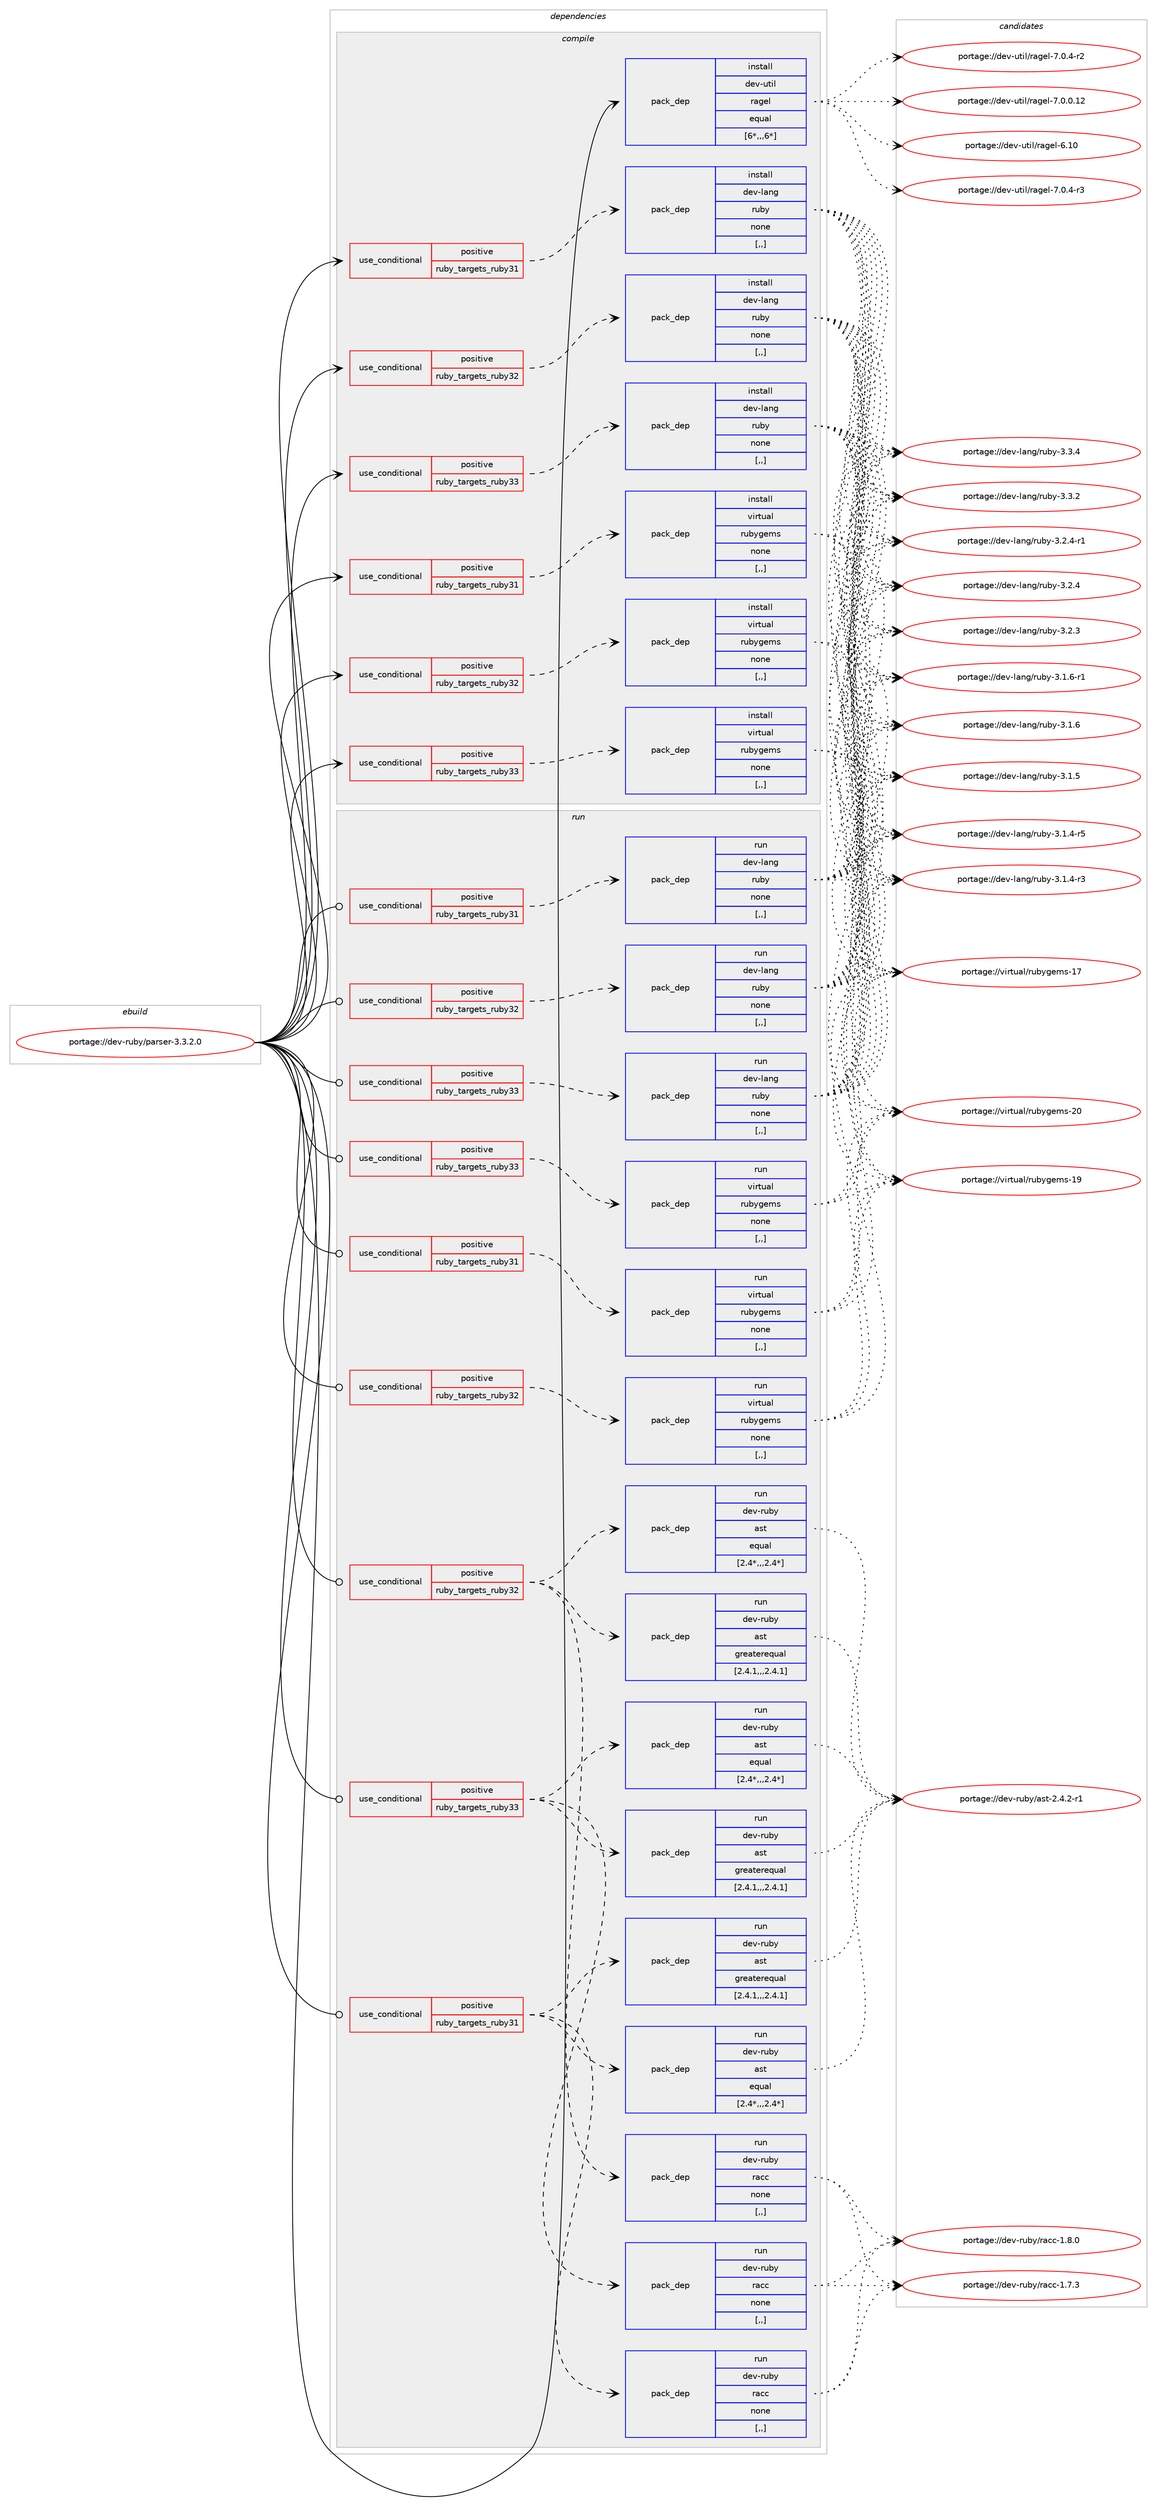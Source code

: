 digraph prolog {

# *************
# Graph options
# *************

newrank=true;
concentrate=true;
compound=true;
graph [rankdir=LR,fontname=Helvetica,fontsize=10,ranksep=1.5];#, ranksep=2.5, nodesep=0.2];
edge  [arrowhead=vee];
node  [fontname=Helvetica,fontsize=10];

# **********
# The ebuild
# **********

subgraph cluster_leftcol {
color=gray;
label=<<i>ebuild</i>>;
id [label="portage://dev-ruby/parser-3.3.2.0", color=red, width=4, href="../dev-ruby/parser-3.3.2.0.svg"];
}

# ****************
# The dependencies
# ****************

subgraph cluster_midcol {
color=gray;
label=<<i>dependencies</i>>;
subgraph cluster_compile {
fillcolor="#eeeeee";
style=filled;
label=<<i>compile</i>>;
subgraph cond52179 {
dependency193210 [label=<<TABLE BORDER="0" CELLBORDER="1" CELLSPACING="0" CELLPADDING="4"><TR><TD ROWSPAN="3" CELLPADDING="10">use_conditional</TD></TR><TR><TD>positive</TD></TR><TR><TD>ruby_targets_ruby31</TD></TR></TABLE>>, shape=none, color=red];
subgraph pack139676 {
dependency193211 [label=<<TABLE BORDER="0" CELLBORDER="1" CELLSPACING="0" CELLPADDING="4" WIDTH="220"><TR><TD ROWSPAN="6" CELLPADDING="30">pack_dep</TD></TR><TR><TD WIDTH="110">install</TD></TR><TR><TD>dev-lang</TD></TR><TR><TD>ruby</TD></TR><TR><TD>none</TD></TR><TR><TD>[,,]</TD></TR></TABLE>>, shape=none, color=blue];
}
dependency193210:e -> dependency193211:w [weight=20,style="dashed",arrowhead="vee"];
}
id:e -> dependency193210:w [weight=20,style="solid",arrowhead="vee"];
subgraph cond52180 {
dependency193212 [label=<<TABLE BORDER="0" CELLBORDER="1" CELLSPACING="0" CELLPADDING="4"><TR><TD ROWSPAN="3" CELLPADDING="10">use_conditional</TD></TR><TR><TD>positive</TD></TR><TR><TD>ruby_targets_ruby31</TD></TR></TABLE>>, shape=none, color=red];
subgraph pack139677 {
dependency193213 [label=<<TABLE BORDER="0" CELLBORDER="1" CELLSPACING="0" CELLPADDING="4" WIDTH="220"><TR><TD ROWSPAN="6" CELLPADDING="30">pack_dep</TD></TR><TR><TD WIDTH="110">install</TD></TR><TR><TD>virtual</TD></TR><TR><TD>rubygems</TD></TR><TR><TD>none</TD></TR><TR><TD>[,,]</TD></TR></TABLE>>, shape=none, color=blue];
}
dependency193212:e -> dependency193213:w [weight=20,style="dashed",arrowhead="vee"];
}
id:e -> dependency193212:w [weight=20,style="solid",arrowhead="vee"];
subgraph cond52181 {
dependency193214 [label=<<TABLE BORDER="0" CELLBORDER="1" CELLSPACING="0" CELLPADDING="4"><TR><TD ROWSPAN="3" CELLPADDING="10">use_conditional</TD></TR><TR><TD>positive</TD></TR><TR><TD>ruby_targets_ruby32</TD></TR></TABLE>>, shape=none, color=red];
subgraph pack139678 {
dependency193215 [label=<<TABLE BORDER="0" CELLBORDER="1" CELLSPACING="0" CELLPADDING="4" WIDTH="220"><TR><TD ROWSPAN="6" CELLPADDING="30">pack_dep</TD></TR><TR><TD WIDTH="110">install</TD></TR><TR><TD>dev-lang</TD></TR><TR><TD>ruby</TD></TR><TR><TD>none</TD></TR><TR><TD>[,,]</TD></TR></TABLE>>, shape=none, color=blue];
}
dependency193214:e -> dependency193215:w [weight=20,style="dashed",arrowhead="vee"];
}
id:e -> dependency193214:w [weight=20,style="solid",arrowhead="vee"];
subgraph cond52182 {
dependency193216 [label=<<TABLE BORDER="0" CELLBORDER="1" CELLSPACING="0" CELLPADDING="4"><TR><TD ROWSPAN="3" CELLPADDING="10">use_conditional</TD></TR><TR><TD>positive</TD></TR><TR><TD>ruby_targets_ruby32</TD></TR></TABLE>>, shape=none, color=red];
subgraph pack139679 {
dependency193217 [label=<<TABLE BORDER="0" CELLBORDER="1" CELLSPACING="0" CELLPADDING="4" WIDTH="220"><TR><TD ROWSPAN="6" CELLPADDING="30">pack_dep</TD></TR><TR><TD WIDTH="110">install</TD></TR><TR><TD>virtual</TD></TR><TR><TD>rubygems</TD></TR><TR><TD>none</TD></TR><TR><TD>[,,]</TD></TR></TABLE>>, shape=none, color=blue];
}
dependency193216:e -> dependency193217:w [weight=20,style="dashed",arrowhead="vee"];
}
id:e -> dependency193216:w [weight=20,style="solid",arrowhead="vee"];
subgraph cond52183 {
dependency193218 [label=<<TABLE BORDER="0" CELLBORDER="1" CELLSPACING="0" CELLPADDING="4"><TR><TD ROWSPAN="3" CELLPADDING="10">use_conditional</TD></TR><TR><TD>positive</TD></TR><TR><TD>ruby_targets_ruby33</TD></TR></TABLE>>, shape=none, color=red];
subgraph pack139680 {
dependency193219 [label=<<TABLE BORDER="0" CELLBORDER="1" CELLSPACING="0" CELLPADDING="4" WIDTH="220"><TR><TD ROWSPAN="6" CELLPADDING="30">pack_dep</TD></TR><TR><TD WIDTH="110">install</TD></TR><TR><TD>dev-lang</TD></TR><TR><TD>ruby</TD></TR><TR><TD>none</TD></TR><TR><TD>[,,]</TD></TR></TABLE>>, shape=none, color=blue];
}
dependency193218:e -> dependency193219:w [weight=20,style="dashed",arrowhead="vee"];
}
id:e -> dependency193218:w [weight=20,style="solid",arrowhead="vee"];
subgraph cond52184 {
dependency193220 [label=<<TABLE BORDER="0" CELLBORDER="1" CELLSPACING="0" CELLPADDING="4"><TR><TD ROWSPAN="3" CELLPADDING="10">use_conditional</TD></TR><TR><TD>positive</TD></TR><TR><TD>ruby_targets_ruby33</TD></TR></TABLE>>, shape=none, color=red];
subgraph pack139681 {
dependency193221 [label=<<TABLE BORDER="0" CELLBORDER="1" CELLSPACING="0" CELLPADDING="4" WIDTH="220"><TR><TD ROWSPAN="6" CELLPADDING="30">pack_dep</TD></TR><TR><TD WIDTH="110">install</TD></TR><TR><TD>virtual</TD></TR><TR><TD>rubygems</TD></TR><TR><TD>none</TD></TR><TR><TD>[,,]</TD></TR></TABLE>>, shape=none, color=blue];
}
dependency193220:e -> dependency193221:w [weight=20,style="dashed",arrowhead="vee"];
}
id:e -> dependency193220:w [weight=20,style="solid",arrowhead="vee"];
subgraph pack139682 {
dependency193222 [label=<<TABLE BORDER="0" CELLBORDER="1" CELLSPACING="0" CELLPADDING="4" WIDTH="220"><TR><TD ROWSPAN="6" CELLPADDING="30">pack_dep</TD></TR><TR><TD WIDTH="110">install</TD></TR><TR><TD>dev-util</TD></TR><TR><TD>ragel</TD></TR><TR><TD>equal</TD></TR><TR><TD>[6*,,,6*]</TD></TR></TABLE>>, shape=none, color=blue];
}
id:e -> dependency193222:w [weight=20,style="solid",arrowhead="vee"];
}
subgraph cluster_compileandrun {
fillcolor="#eeeeee";
style=filled;
label=<<i>compile and run</i>>;
}
subgraph cluster_run {
fillcolor="#eeeeee";
style=filled;
label=<<i>run</i>>;
subgraph cond52185 {
dependency193223 [label=<<TABLE BORDER="0" CELLBORDER="1" CELLSPACING="0" CELLPADDING="4"><TR><TD ROWSPAN="3" CELLPADDING="10">use_conditional</TD></TR><TR><TD>positive</TD></TR><TR><TD>ruby_targets_ruby31</TD></TR></TABLE>>, shape=none, color=red];
subgraph pack139683 {
dependency193224 [label=<<TABLE BORDER="0" CELLBORDER="1" CELLSPACING="0" CELLPADDING="4" WIDTH="220"><TR><TD ROWSPAN="6" CELLPADDING="30">pack_dep</TD></TR><TR><TD WIDTH="110">run</TD></TR><TR><TD>dev-lang</TD></TR><TR><TD>ruby</TD></TR><TR><TD>none</TD></TR><TR><TD>[,,]</TD></TR></TABLE>>, shape=none, color=blue];
}
dependency193223:e -> dependency193224:w [weight=20,style="dashed",arrowhead="vee"];
}
id:e -> dependency193223:w [weight=20,style="solid",arrowhead="odot"];
subgraph cond52186 {
dependency193225 [label=<<TABLE BORDER="0" CELLBORDER="1" CELLSPACING="0" CELLPADDING="4"><TR><TD ROWSPAN="3" CELLPADDING="10">use_conditional</TD></TR><TR><TD>positive</TD></TR><TR><TD>ruby_targets_ruby31</TD></TR></TABLE>>, shape=none, color=red];
subgraph pack139684 {
dependency193226 [label=<<TABLE BORDER="0" CELLBORDER="1" CELLSPACING="0" CELLPADDING="4" WIDTH="220"><TR><TD ROWSPAN="6" CELLPADDING="30">pack_dep</TD></TR><TR><TD WIDTH="110">run</TD></TR><TR><TD>dev-ruby</TD></TR><TR><TD>ast</TD></TR><TR><TD>equal</TD></TR><TR><TD>[2.4*,,,2.4*]</TD></TR></TABLE>>, shape=none, color=blue];
}
dependency193225:e -> dependency193226:w [weight=20,style="dashed",arrowhead="vee"];
subgraph pack139685 {
dependency193227 [label=<<TABLE BORDER="0" CELLBORDER="1" CELLSPACING="0" CELLPADDING="4" WIDTH="220"><TR><TD ROWSPAN="6" CELLPADDING="30">pack_dep</TD></TR><TR><TD WIDTH="110">run</TD></TR><TR><TD>dev-ruby</TD></TR><TR><TD>ast</TD></TR><TR><TD>greaterequal</TD></TR><TR><TD>[2.4.1,,,2.4.1]</TD></TR></TABLE>>, shape=none, color=blue];
}
dependency193225:e -> dependency193227:w [weight=20,style="dashed",arrowhead="vee"];
subgraph pack139686 {
dependency193228 [label=<<TABLE BORDER="0" CELLBORDER="1" CELLSPACING="0" CELLPADDING="4" WIDTH="220"><TR><TD ROWSPAN="6" CELLPADDING="30">pack_dep</TD></TR><TR><TD WIDTH="110">run</TD></TR><TR><TD>dev-ruby</TD></TR><TR><TD>racc</TD></TR><TR><TD>none</TD></TR><TR><TD>[,,]</TD></TR></TABLE>>, shape=none, color=blue];
}
dependency193225:e -> dependency193228:w [weight=20,style="dashed",arrowhead="vee"];
}
id:e -> dependency193225:w [weight=20,style="solid",arrowhead="odot"];
subgraph cond52187 {
dependency193229 [label=<<TABLE BORDER="0" CELLBORDER="1" CELLSPACING="0" CELLPADDING="4"><TR><TD ROWSPAN="3" CELLPADDING="10">use_conditional</TD></TR><TR><TD>positive</TD></TR><TR><TD>ruby_targets_ruby31</TD></TR></TABLE>>, shape=none, color=red];
subgraph pack139687 {
dependency193230 [label=<<TABLE BORDER="0" CELLBORDER="1" CELLSPACING="0" CELLPADDING="4" WIDTH="220"><TR><TD ROWSPAN="6" CELLPADDING="30">pack_dep</TD></TR><TR><TD WIDTH="110">run</TD></TR><TR><TD>virtual</TD></TR><TR><TD>rubygems</TD></TR><TR><TD>none</TD></TR><TR><TD>[,,]</TD></TR></TABLE>>, shape=none, color=blue];
}
dependency193229:e -> dependency193230:w [weight=20,style="dashed",arrowhead="vee"];
}
id:e -> dependency193229:w [weight=20,style="solid",arrowhead="odot"];
subgraph cond52188 {
dependency193231 [label=<<TABLE BORDER="0" CELLBORDER="1" CELLSPACING="0" CELLPADDING="4"><TR><TD ROWSPAN="3" CELLPADDING="10">use_conditional</TD></TR><TR><TD>positive</TD></TR><TR><TD>ruby_targets_ruby32</TD></TR></TABLE>>, shape=none, color=red];
subgraph pack139688 {
dependency193232 [label=<<TABLE BORDER="0" CELLBORDER="1" CELLSPACING="0" CELLPADDING="4" WIDTH="220"><TR><TD ROWSPAN="6" CELLPADDING="30">pack_dep</TD></TR><TR><TD WIDTH="110">run</TD></TR><TR><TD>dev-lang</TD></TR><TR><TD>ruby</TD></TR><TR><TD>none</TD></TR><TR><TD>[,,]</TD></TR></TABLE>>, shape=none, color=blue];
}
dependency193231:e -> dependency193232:w [weight=20,style="dashed",arrowhead="vee"];
}
id:e -> dependency193231:w [weight=20,style="solid",arrowhead="odot"];
subgraph cond52189 {
dependency193233 [label=<<TABLE BORDER="0" CELLBORDER="1" CELLSPACING="0" CELLPADDING="4"><TR><TD ROWSPAN="3" CELLPADDING="10">use_conditional</TD></TR><TR><TD>positive</TD></TR><TR><TD>ruby_targets_ruby32</TD></TR></TABLE>>, shape=none, color=red];
subgraph pack139689 {
dependency193234 [label=<<TABLE BORDER="0" CELLBORDER="1" CELLSPACING="0" CELLPADDING="4" WIDTH="220"><TR><TD ROWSPAN="6" CELLPADDING="30">pack_dep</TD></TR><TR><TD WIDTH="110">run</TD></TR><TR><TD>dev-ruby</TD></TR><TR><TD>ast</TD></TR><TR><TD>equal</TD></TR><TR><TD>[2.4*,,,2.4*]</TD></TR></TABLE>>, shape=none, color=blue];
}
dependency193233:e -> dependency193234:w [weight=20,style="dashed",arrowhead="vee"];
subgraph pack139690 {
dependency193235 [label=<<TABLE BORDER="0" CELLBORDER="1" CELLSPACING="0" CELLPADDING="4" WIDTH="220"><TR><TD ROWSPAN="6" CELLPADDING="30">pack_dep</TD></TR><TR><TD WIDTH="110">run</TD></TR><TR><TD>dev-ruby</TD></TR><TR><TD>ast</TD></TR><TR><TD>greaterequal</TD></TR><TR><TD>[2.4.1,,,2.4.1]</TD></TR></TABLE>>, shape=none, color=blue];
}
dependency193233:e -> dependency193235:w [weight=20,style="dashed",arrowhead="vee"];
subgraph pack139691 {
dependency193236 [label=<<TABLE BORDER="0" CELLBORDER="1" CELLSPACING="0" CELLPADDING="4" WIDTH="220"><TR><TD ROWSPAN="6" CELLPADDING="30">pack_dep</TD></TR><TR><TD WIDTH="110">run</TD></TR><TR><TD>dev-ruby</TD></TR><TR><TD>racc</TD></TR><TR><TD>none</TD></TR><TR><TD>[,,]</TD></TR></TABLE>>, shape=none, color=blue];
}
dependency193233:e -> dependency193236:w [weight=20,style="dashed",arrowhead="vee"];
}
id:e -> dependency193233:w [weight=20,style="solid",arrowhead="odot"];
subgraph cond52190 {
dependency193237 [label=<<TABLE BORDER="0" CELLBORDER="1" CELLSPACING="0" CELLPADDING="4"><TR><TD ROWSPAN="3" CELLPADDING="10">use_conditional</TD></TR><TR><TD>positive</TD></TR><TR><TD>ruby_targets_ruby32</TD></TR></TABLE>>, shape=none, color=red];
subgraph pack139692 {
dependency193238 [label=<<TABLE BORDER="0" CELLBORDER="1" CELLSPACING="0" CELLPADDING="4" WIDTH="220"><TR><TD ROWSPAN="6" CELLPADDING="30">pack_dep</TD></TR><TR><TD WIDTH="110">run</TD></TR><TR><TD>virtual</TD></TR><TR><TD>rubygems</TD></TR><TR><TD>none</TD></TR><TR><TD>[,,]</TD></TR></TABLE>>, shape=none, color=blue];
}
dependency193237:e -> dependency193238:w [weight=20,style="dashed",arrowhead="vee"];
}
id:e -> dependency193237:w [weight=20,style="solid",arrowhead="odot"];
subgraph cond52191 {
dependency193239 [label=<<TABLE BORDER="0" CELLBORDER="1" CELLSPACING="0" CELLPADDING="4"><TR><TD ROWSPAN="3" CELLPADDING="10">use_conditional</TD></TR><TR><TD>positive</TD></TR><TR><TD>ruby_targets_ruby33</TD></TR></TABLE>>, shape=none, color=red];
subgraph pack139693 {
dependency193240 [label=<<TABLE BORDER="0" CELLBORDER="1" CELLSPACING="0" CELLPADDING="4" WIDTH="220"><TR><TD ROWSPAN="6" CELLPADDING="30">pack_dep</TD></TR><TR><TD WIDTH="110">run</TD></TR><TR><TD>dev-lang</TD></TR><TR><TD>ruby</TD></TR><TR><TD>none</TD></TR><TR><TD>[,,]</TD></TR></TABLE>>, shape=none, color=blue];
}
dependency193239:e -> dependency193240:w [weight=20,style="dashed",arrowhead="vee"];
}
id:e -> dependency193239:w [weight=20,style="solid",arrowhead="odot"];
subgraph cond52192 {
dependency193241 [label=<<TABLE BORDER="0" CELLBORDER="1" CELLSPACING="0" CELLPADDING="4"><TR><TD ROWSPAN="3" CELLPADDING="10">use_conditional</TD></TR><TR><TD>positive</TD></TR><TR><TD>ruby_targets_ruby33</TD></TR></TABLE>>, shape=none, color=red];
subgraph pack139694 {
dependency193242 [label=<<TABLE BORDER="0" CELLBORDER="1" CELLSPACING="0" CELLPADDING="4" WIDTH="220"><TR><TD ROWSPAN="6" CELLPADDING="30">pack_dep</TD></TR><TR><TD WIDTH="110">run</TD></TR><TR><TD>dev-ruby</TD></TR><TR><TD>ast</TD></TR><TR><TD>equal</TD></TR><TR><TD>[2.4*,,,2.4*]</TD></TR></TABLE>>, shape=none, color=blue];
}
dependency193241:e -> dependency193242:w [weight=20,style="dashed",arrowhead="vee"];
subgraph pack139695 {
dependency193243 [label=<<TABLE BORDER="0" CELLBORDER="1" CELLSPACING="0" CELLPADDING="4" WIDTH="220"><TR><TD ROWSPAN="6" CELLPADDING="30">pack_dep</TD></TR><TR><TD WIDTH="110">run</TD></TR><TR><TD>dev-ruby</TD></TR><TR><TD>ast</TD></TR><TR><TD>greaterequal</TD></TR><TR><TD>[2.4.1,,,2.4.1]</TD></TR></TABLE>>, shape=none, color=blue];
}
dependency193241:e -> dependency193243:w [weight=20,style="dashed",arrowhead="vee"];
subgraph pack139696 {
dependency193244 [label=<<TABLE BORDER="0" CELLBORDER="1" CELLSPACING="0" CELLPADDING="4" WIDTH="220"><TR><TD ROWSPAN="6" CELLPADDING="30">pack_dep</TD></TR><TR><TD WIDTH="110">run</TD></TR><TR><TD>dev-ruby</TD></TR><TR><TD>racc</TD></TR><TR><TD>none</TD></TR><TR><TD>[,,]</TD></TR></TABLE>>, shape=none, color=blue];
}
dependency193241:e -> dependency193244:w [weight=20,style="dashed",arrowhead="vee"];
}
id:e -> dependency193241:w [weight=20,style="solid",arrowhead="odot"];
subgraph cond52193 {
dependency193245 [label=<<TABLE BORDER="0" CELLBORDER="1" CELLSPACING="0" CELLPADDING="4"><TR><TD ROWSPAN="3" CELLPADDING="10">use_conditional</TD></TR><TR><TD>positive</TD></TR><TR><TD>ruby_targets_ruby33</TD></TR></TABLE>>, shape=none, color=red];
subgraph pack139697 {
dependency193246 [label=<<TABLE BORDER="0" CELLBORDER="1" CELLSPACING="0" CELLPADDING="4" WIDTH="220"><TR><TD ROWSPAN="6" CELLPADDING="30">pack_dep</TD></TR><TR><TD WIDTH="110">run</TD></TR><TR><TD>virtual</TD></TR><TR><TD>rubygems</TD></TR><TR><TD>none</TD></TR><TR><TD>[,,]</TD></TR></TABLE>>, shape=none, color=blue];
}
dependency193245:e -> dependency193246:w [weight=20,style="dashed",arrowhead="vee"];
}
id:e -> dependency193245:w [weight=20,style="solid",arrowhead="odot"];
}
}

# **************
# The candidates
# **************

subgraph cluster_choices {
rank=same;
color=gray;
label=<<i>candidates</i>>;

subgraph choice139676 {
color=black;
nodesep=1;
choice10010111845108971101034711411798121455146514652 [label="portage://dev-lang/ruby-3.3.4", color=red, width=4,href="../dev-lang/ruby-3.3.4.svg"];
choice10010111845108971101034711411798121455146514650 [label="portage://dev-lang/ruby-3.3.2", color=red, width=4,href="../dev-lang/ruby-3.3.2.svg"];
choice100101118451089711010347114117981214551465046524511449 [label="portage://dev-lang/ruby-3.2.4-r1", color=red, width=4,href="../dev-lang/ruby-3.2.4-r1.svg"];
choice10010111845108971101034711411798121455146504652 [label="portage://dev-lang/ruby-3.2.4", color=red, width=4,href="../dev-lang/ruby-3.2.4.svg"];
choice10010111845108971101034711411798121455146504651 [label="portage://dev-lang/ruby-3.2.3", color=red, width=4,href="../dev-lang/ruby-3.2.3.svg"];
choice100101118451089711010347114117981214551464946544511449 [label="portage://dev-lang/ruby-3.1.6-r1", color=red, width=4,href="../dev-lang/ruby-3.1.6-r1.svg"];
choice10010111845108971101034711411798121455146494654 [label="portage://dev-lang/ruby-3.1.6", color=red, width=4,href="../dev-lang/ruby-3.1.6.svg"];
choice10010111845108971101034711411798121455146494653 [label="portage://dev-lang/ruby-3.1.5", color=red, width=4,href="../dev-lang/ruby-3.1.5.svg"];
choice100101118451089711010347114117981214551464946524511453 [label="portage://dev-lang/ruby-3.1.4-r5", color=red, width=4,href="../dev-lang/ruby-3.1.4-r5.svg"];
choice100101118451089711010347114117981214551464946524511451 [label="portage://dev-lang/ruby-3.1.4-r3", color=red, width=4,href="../dev-lang/ruby-3.1.4-r3.svg"];
dependency193211:e -> choice10010111845108971101034711411798121455146514652:w [style=dotted,weight="100"];
dependency193211:e -> choice10010111845108971101034711411798121455146514650:w [style=dotted,weight="100"];
dependency193211:e -> choice100101118451089711010347114117981214551465046524511449:w [style=dotted,weight="100"];
dependency193211:e -> choice10010111845108971101034711411798121455146504652:w [style=dotted,weight="100"];
dependency193211:e -> choice10010111845108971101034711411798121455146504651:w [style=dotted,weight="100"];
dependency193211:e -> choice100101118451089711010347114117981214551464946544511449:w [style=dotted,weight="100"];
dependency193211:e -> choice10010111845108971101034711411798121455146494654:w [style=dotted,weight="100"];
dependency193211:e -> choice10010111845108971101034711411798121455146494653:w [style=dotted,weight="100"];
dependency193211:e -> choice100101118451089711010347114117981214551464946524511453:w [style=dotted,weight="100"];
dependency193211:e -> choice100101118451089711010347114117981214551464946524511451:w [style=dotted,weight="100"];
}
subgraph choice139677 {
color=black;
nodesep=1;
choice118105114116117971084711411798121103101109115455048 [label="portage://virtual/rubygems-20", color=red, width=4,href="../virtual/rubygems-20.svg"];
choice118105114116117971084711411798121103101109115454957 [label="portage://virtual/rubygems-19", color=red, width=4,href="../virtual/rubygems-19.svg"];
choice118105114116117971084711411798121103101109115454955 [label="portage://virtual/rubygems-17", color=red, width=4,href="../virtual/rubygems-17.svg"];
dependency193213:e -> choice118105114116117971084711411798121103101109115455048:w [style=dotted,weight="100"];
dependency193213:e -> choice118105114116117971084711411798121103101109115454957:w [style=dotted,weight="100"];
dependency193213:e -> choice118105114116117971084711411798121103101109115454955:w [style=dotted,weight="100"];
}
subgraph choice139678 {
color=black;
nodesep=1;
choice10010111845108971101034711411798121455146514652 [label="portage://dev-lang/ruby-3.3.4", color=red, width=4,href="../dev-lang/ruby-3.3.4.svg"];
choice10010111845108971101034711411798121455146514650 [label="portage://dev-lang/ruby-3.3.2", color=red, width=4,href="../dev-lang/ruby-3.3.2.svg"];
choice100101118451089711010347114117981214551465046524511449 [label="portage://dev-lang/ruby-3.2.4-r1", color=red, width=4,href="../dev-lang/ruby-3.2.4-r1.svg"];
choice10010111845108971101034711411798121455146504652 [label="portage://dev-lang/ruby-3.2.4", color=red, width=4,href="../dev-lang/ruby-3.2.4.svg"];
choice10010111845108971101034711411798121455146504651 [label="portage://dev-lang/ruby-3.2.3", color=red, width=4,href="../dev-lang/ruby-3.2.3.svg"];
choice100101118451089711010347114117981214551464946544511449 [label="portage://dev-lang/ruby-3.1.6-r1", color=red, width=4,href="../dev-lang/ruby-3.1.6-r1.svg"];
choice10010111845108971101034711411798121455146494654 [label="portage://dev-lang/ruby-3.1.6", color=red, width=4,href="../dev-lang/ruby-3.1.6.svg"];
choice10010111845108971101034711411798121455146494653 [label="portage://dev-lang/ruby-3.1.5", color=red, width=4,href="../dev-lang/ruby-3.1.5.svg"];
choice100101118451089711010347114117981214551464946524511453 [label="portage://dev-lang/ruby-3.1.4-r5", color=red, width=4,href="../dev-lang/ruby-3.1.4-r5.svg"];
choice100101118451089711010347114117981214551464946524511451 [label="portage://dev-lang/ruby-3.1.4-r3", color=red, width=4,href="../dev-lang/ruby-3.1.4-r3.svg"];
dependency193215:e -> choice10010111845108971101034711411798121455146514652:w [style=dotted,weight="100"];
dependency193215:e -> choice10010111845108971101034711411798121455146514650:w [style=dotted,weight="100"];
dependency193215:e -> choice100101118451089711010347114117981214551465046524511449:w [style=dotted,weight="100"];
dependency193215:e -> choice10010111845108971101034711411798121455146504652:w [style=dotted,weight="100"];
dependency193215:e -> choice10010111845108971101034711411798121455146504651:w [style=dotted,weight="100"];
dependency193215:e -> choice100101118451089711010347114117981214551464946544511449:w [style=dotted,weight="100"];
dependency193215:e -> choice10010111845108971101034711411798121455146494654:w [style=dotted,weight="100"];
dependency193215:e -> choice10010111845108971101034711411798121455146494653:w [style=dotted,weight="100"];
dependency193215:e -> choice100101118451089711010347114117981214551464946524511453:w [style=dotted,weight="100"];
dependency193215:e -> choice100101118451089711010347114117981214551464946524511451:w [style=dotted,weight="100"];
}
subgraph choice139679 {
color=black;
nodesep=1;
choice118105114116117971084711411798121103101109115455048 [label="portage://virtual/rubygems-20", color=red, width=4,href="../virtual/rubygems-20.svg"];
choice118105114116117971084711411798121103101109115454957 [label="portage://virtual/rubygems-19", color=red, width=4,href="../virtual/rubygems-19.svg"];
choice118105114116117971084711411798121103101109115454955 [label="portage://virtual/rubygems-17", color=red, width=4,href="../virtual/rubygems-17.svg"];
dependency193217:e -> choice118105114116117971084711411798121103101109115455048:w [style=dotted,weight="100"];
dependency193217:e -> choice118105114116117971084711411798121103101109115454957:w [style=dotted,weight="100"];
dependency193217:e -> choice118105114116117971084711411798121103101109115454955:w [style=dotted,weight="100"];
}
subgraph choice139680 {
color=black;
nodesep=1;
choice10010111845108971101034711411798121455146514652 [label="portage://dev-lang/ruby-3.3.4", color=red, width=4,href="../dev-lang/ruby-3.3.4.svg"];
choice10010111845108971101034711411798121455146514650 [label="portage://dev-lang/ruby-3.3.2", color=red, width=4,href="../dev-lang/ruby-3.3.2.svg"];
choice100101118451089711010347114117981214551465046524511449 [label="portage://dev-lang/ruby-3.2.4-r1", color=red, width=4,href="../dev-lang/ruby-3.2.4-r1.svg"];
choice10010111845108971101034711411798121455146504652 [label="portage://dev-lang/ruby-3.2.4", color=red, width=4,href="../dev-lang/ruby-3.2.4.svg"];
choice10010111845108971101034711411798121455146504651 [label="portage://dev-lang/ruby-3.2.3", color=red, width=4,href="../dev-lang/ruby-3.2.3.svg"];
choice100101118451089711010347114117981214551464946544511449 [label="portage://dev-lang/ruby-3.1.6-r1", color=red, width=4,href="../dev-lang/ruby-3.1.6-r1.svg"];
choice10010111845108971101034711411798121455146494654 [label="portage://dev-lang/ruby-3.1.6", color=red, width=4,href="../dev-lang/ruby-3.1.6.svg"];
choice10010111845108971101034711411798121455146494653 [label="portage://dev-lang/ruby-3.1.5", color=red, width=4,href="../dev-lang/ruby-3.1.5.svg"];
choice100101118451089711010347114117981214551464946524511453 [label="portage://dev-lang/ruby-3.1.4-r5", color=red, width=4,href="../dev-lang/ruby-3.1.4-r5.svg"];
choice100101118451089711010347114117981214551464946524511451 [label="portage://dev-lang/ruby-3.1.4-r3", color=red, width=4,href="../dev-lang/ruby-3.1.4-r3.svg"];
dependency193219:e -> choice10010111845108971101034711411798121455146514652:w [style=dotted,weight="100"];
dependency193219:e -> choice10010111845108971101034711411798121455146514650:w [style=dotted,weight="100"];
dependency193219:e -> choice100101118451089711010347114117981214551465046524511449:w [style=dotted,weight="100"];
dependency193219:e -> choice10010111845108971101034711411798121455146504652:w [style=dotted,weight="100"];
dependency193219:e -> choice10010111845108971101034711411798121455146504651:w [style=dotted,weight="100"];
dependency193219:e -> choice100101118451089711010347114117981214551464946544511449:w [style=dotted,weight="100"];
dependency193219:e -> choice10010111845108971101034711411798121455146494654:w [style=dotted,weight="100"];
dependency193219:e -> choice10010111845108971101034711411798121455146494653:w [style=dotted,weight="100"];
dependency193219:e -> choice100101118451089711010347114117981214551464946524511453:w [style=dotted,weight="100"];
dependency193219:e -> choice100101118451089711010347114117981214551464946524511451:w [style=dotted,weight="100"];
}
subgraph choice139681 {
color=black;
nodesep=1;
choice118105114116117971084711411798121103101109115455048 [label="portage://virtual/rubygems-20", color=red, width=4,href="../virtual/rubygems-20.svg"];
choice118105114116117971084711411798121103101109115454957 [label="portage://virtual/rubygems-19", color=red, width=4,href="../virtual/rubygems-19.svg"];
choice118105114116117971084711411798121103101109115454955 [label="portage://virtual/rubygems-17", color=red, width=4,href="../virtual/rubygems-17.svg"];
dependency193221:e -> choice118105114116117971084711411798121103101109115455048:w [style=dotted,weight="100"];
dependency193221:e -> choice118105114116117971084711411798121103101109115454957:w [style=dotted,weight="100"];
dependency193221:e -> choice118105114116117971084711411798121103101109115454955:w [style=dotted,weight="100"];
}
subgraph choice139682 {
color=black;
nodesep=1;
choice1001011184511711610510847114971031011084555464846524511451 [label="portage://dev-util/ragel-7.0.4-r3", color=red, width=4,href="../dev-util/ragel-7.0.4-r3.svg"];
choice1001011184511711610510847114971031011084555464846524511450 [label="portage://dev-util/ragel-7.0.4-r2", color=red, width=4,href="../dev-util/ragel-7.0.4-r2.svg"];
choice100101118451171161051084711497103101108455546484648464950 [label="portage://dev-util/ragel-7.0.0.12", color=red, width=4,href="../dev-util/ragel-7.0.0.12.svg"];
choice1001011184511711610510847114971031011084554464948 [label="portage://dev-util/ragel-6.10", color=red, width=4,href="../dev-util/ragel-6.10.svg"];
dependency193222:e -> choice1001011184511711610510847114971031011084555464846524511451:w [style=dotted,weight="100"];
dependency193222:e -> choice1001011184511711610510847114971031011084555464846524511450:w [style=dotted,weight="100"];
dependency193222:e -> choice100101118451171161051084711497103101108455546484648464950:w [style=dotted,weight="100"];
dependency193222:e -> choice1001011184511711610510847114971031011084554464948:w [style=dotted,weight="100"];
}
subgraph choice139683 {
color=black;
nodesep=1;
choice10010111845108971101034711411798121455146514652 [label="portage://dev-lang/ruby-3.3.4", color=red, width=4,href="../dev-lang/ruby-3.3.4.svg"];
choice10010111845108971101034711411798121455146514650 [label="portage://dev-lang/ruby-3.3.2", color=red, width=4,href="../dev-lang/ruby-3.3.2.svg"];
choice100101118451089711010347114117981214551465046524511449 [label="portage://dev-lang/ruby-3.2.4-r1", color=red, width=4,href="../dev-lang/ruby-3.2.4-r1.svg"];
choice10010111845108971101034711411798121455146504652 [label="portage://dev-lang/ruby-3.2.4", color=red, width=4,href="../dev-lang/ruby-3.2.4.svg"];
choice10010111845108971101034711411798121455146504651 [label="portage://dev-lang/ruby-3.2.3", color=red, width=4,href="../dev-lang/ruby-3.2.3.svg"];
choice100101118451089711010347114117981214551464946544511449 [label="portage://dev-lang/ruby-3.1.6-r1", color=red, width=4,href="../dev-lang/ruby-3.1.6-r1.svg"];
choice10010111845108971101034711411798121455146494654 [label="portage://dev-lang/ruby-3.1.6", color=red, width=4,href="../dev-lang/ruby-3.1.6.svg"];
choice10010111845108971101034711411798121455146494653 [label="portage://dev-lang/ruby-3.1.5", color=red, width=4,href="../dev-lang/ruby-3.1.5.svg"];
choice100101118451089711010347114117981214551464946524511453 [label="portage://dev-lang/ruby-3.1.4-r5", color=red, width=4,href="../dev-lang/ruby-3.1.4-r5.svg"];
choice100101118451089711010347114117981214551464946524511451 [label="portage://dev-lang/ruby-3.1.4-r3", color=red, width=4,href="../dev-lang/ruby-3.1.4-r3.svg"];
dependency193224:e -> choice10010111845108971101034711411798121455146514652:w [style=dotted,weight="100"];
dependency193224:e -> choice10010111845108971101034711411798121455146514650:w [style=dotted,weight="100"];
dependency193224:e -> choice100101118451089711010347114117981214551465046524511449:w [style=dotted,weight="100"];
dependency193224:e -> choice10010111845108971101034711411798121455146504652:w [style=dotted,weight="100"];
dependency193224:e -> choice10010111845108971101034711411798121455146504651:w [style=dotted,weight="100"];
dependency193224:e -> choice100101118451089711010347114117981214551464946544511449:w [style=dotted,weight="100"];
dependency193224:e -> choice10010111845108971101034711411798121455146494654:w [style=dotted,weight="100"];
dependency193224:e -> choice10010111845108971101034711411798121455146494653:w [style=dotted,weight="100"];
dependency193224:e -> choice100101118451089711010347114117981214551464946524511453:w [style=dotted,weight="100"];
dependency193224:e -> choice100101118451089711010347114117981214551464946524511451:w [style=dotted,weight="100"];
}
subgraph choice139684 {
color=black;
nodesep=1;
choice100101118451141179812147971151164550465246504511449 [label="portage://dev-ruby/ast-2.4.2-r1", color=red, width=4,href="../dev-ruby/ast-2.4.2-r1.svg"];
dependency193226:e -> choice100101118451141179812147971151164550465246504511449:w [style=dotted,weight="100"];
}
subgraph choice139685 {
color=black;
nodesep=1;
choice100101118451141179812147971151164550465246504511449 [label="portage://dev-ruby/ast-2.4.2-r1", color=red, width=4,href="../dev-ruby/ast-2.4.2-r1.svg"];
dependency193227:e -> choice100101118451141179812147971151164550465246504511449:w [style=dotted,weight="100"];
}
subgraph choice139686 {
color=black;
nodesep=1;
choice100101118451141179812147114979999454946564648 [label="portage://dev-ruby/racc-1.8.0", color=red, width=4,href="../dev-ruby/racc-1.8.0.svg"];
choice100101118451141179812147114979999454946554651 [label="portage://dev-ruby/racc-1.7.3", color=red, width=4,href="../dev-ruby/racc-1.7.3.svg"];
dependency193228:e -> choice100101118451141179812147114979999454946564648:w [style=dotted,weight="100"];
dependency193228:e -> choice100101118451141179812147114979999454946554651:w [style=dotted,weight="100"];
}
subgraph choice139687 {
color=black;
nodesep=1;
choice118105114116117971084711411798121103101109115455048 [label="portage://virtual/rubygems-20", color=red, width=4,href="../virtual/rubygems-20.svg"];
choice118105114116117971084711411798121103101109115454957 [label="portage://virtual/rubygems-19", color=red, width=4,href="../virtual/rubygems-19.svg"];
choice118105114116117971084711411798121103101109115454955 [label="portage://virtual/rubygems-17", color=red, width=4,href="../virtual/rubygems-17.svg"];
dependency193230:e -> choice118105114116117971084711411798121103101109115455048:w [style=dotted,weight="100"];
dependency193230:e -> choice118105114116117971084711411798121103101109115454957:w [style=dotted,weight="100"];
dependency193230:e -> choice118105114116117971084711411798121103101109115454955:w [style=dotted,weight="100"];
}
subgraph choice139688 {
color=black;
nodesep=1;
choice10010111845108971101034711411798121455146514652 [label="portage://dev-lang/ruby-3.3.4", color=red, width=4,href="../dev-lang/ruby-3.3.4.svg"];
choice10010111845108971101034711411798121455146514650 [label="portage://dev-lang/ruby-3.3.2", color=red, width=4,href="../dev-lang/ruby-3.3.2.svg"];
choice100101118451089711010347114117981214551465046524511449 [label="portage://dev-lang/ruby-3.2.4-r1", color=red, width=4,href="../dev-lang/ruby-3.2.4-r1.svg"];
choice10010111845108971101034711411798121455146504652 [label="portage://dev-lang/ruby-3.2.4", color=red, width=4,href="../dev-lang/ruby-3.2.4.svg"];
choice10010111845108971101034711411798121455146504651 [label="portage://dev-lang/ruby-3.2.3", color=red, width=4,href="../dev-lang/ruby-3.2.3.svg"];
choice100101118451089711010347114117981214551464946544511449 [label="portage://dev-lang/ruby-3.1.6-r1", color=red, width=4,href="../dev-lang/ruby-3.1.6-r1.svg"];
choice10010111845108971101034711411798121455146494654 [label="portage://dev-lang/ruby-3.1.6", color=red, width=4,href="../dev-lang/ruby-3.1.6.svg"];
choice10010111845108971101034711411798121455146494653 [label="portage://dev-lang/ruby-3.1.5", color=red, width=4,href="../dev-lang/ruby-3.1.5.svg"];
choice100101118451089711010347114117981214551464946524511453 [label="portage://dev-lang/ruby-3.1.4-r5", color=red, width=4,href="../dev-lang/ruby-3.1.4-r5.svg"];
choice100101118451089711010347114117981214551464946524511451 [label="portage://dev-lang/ruby-3.1.4-r3", color=red, width=4,href="../dev-lang/ruby-3.1.4-r3.svg"];
dependency193232:e -> choice10010111845108971101034711411798121455146514652:w [style=dotted,weight="100"];
dependency193232:e -> choice10010111845108971101034711411798121455146514650:w [style=dotted,weight="100"];
dependency193232:e -> choice100101118451089711010347114117981214551465046524511449:w [style=dotted,weight="100"];
dependency193232:e -> choice10010111845108971101034711411798121455146504652:w [style=dotted,weight="100"];
dependency193232:e -> choice10010111845108971101034711411798121455146504651:w [style=dotted,weight="100"];
dependency193232:e -> choice100101118451089711010347114117981214551464946544511449:w [style=dotted,weight="100"];
dependency193232:e -> choice10010111845108971101034711411798121455146494654:w [style=dotted,weight="100"];
dependency193232:e -> choice10010111845108971101034711411798121455146494653:w [style=dotted,weight="100"];
dependency193232:e -> choice100101118451089711010347114117981214551464946524511453:w [style=dotted,weight="100"];
dependency193232:e -> choice100101118451089711010347114117981214551464946524511451:w [style=dotted,weight="100"];
}
subgraph choice139689 {
color=black;
nodesep=1;
choice100101118451141179812147971151164550465246504511449 [label="portage://dev-ruby/ast-2.4.2-r1", color=red, width=4,href="../dev-ruby/ast-2.4.2-r1.svg"];
dependency193234:e -> choice100101118451141179812147971151164550465246504511449:w [style=dotted,weight="100"];
}
subgraph choice139690 {
color=black;
nodesep=1;
choice100101118451141179812147971151164550465246504511449 [label="portage://dev-ruby/ast-2.4.2-r1", color=red, width=4,href="../dev-ruby/ast-2.4.2-r1.svg"];
dependency193235:e -> choice100101118451141179812147971151164550465246504511449:w [style=dotted,weight="100"];
}
subgraph choice139691 {
color=black;
nodesep=1;
choice100101118451141179812147114979999454946564648 [label="portage://dev-ruby/racc-1.8.0", color=red, width=4,href="../dev-ruby/racc-1.8.0.svg"];
choice100101118451141179812147114979999454946554651 [label="portage://dev-ruby/racc-1.7.3", color=red, width=4,href="../dev-ruby/racc-1.7.3.svg"];
dependency193236:e -> choice100101118451141179812147114979999454946564648:w [style=dotted,weight="100"];
dependency193236:e -> choice100101118451141179812147114979999454946554651:w [style=dotted,weight="100"];
}
subgraph choice139692 {
color=black;
nodesep=1;
choice118105114116117971084711411798121103101109115455048 [label="portage://virtual/rubygems-20", color=red, width=4,href="../virtual/rubygems-20.svg"];
choice118105114116117971084711411798121103101109115454957 [label="portage://virtual/rubygems-19", color=red, width=4,href="../virtual/rubygems-19.svg"];
choice118105114116117971084711411798121103101109115454955 [label="portage://virtual/rubygems-17", color=red, width=4,href="../virtual/rubygems-17.svg"];
dependency193238:e -> choice118105114116117971084711411798121103101109115455048:w [style=dotted,weight="100"];
dependency193238:e -> choice118105114116117971084711411798121103101109115454957:w [style=dotted,weight="100"];
dependency193238:e -> choice118105114116117971084711411798121103101109115454955:w [style=dotted,weight="100"];
}
subgraph choice139693 {
color=black;
nodesep=1;
choice10010111845108971101034711411798121455146514652 [label="portage://dev-lang/ruby-3.3.4", color=red, width=4,href="../dev-lang/ruby-3.3.4.svg"];
choice10010111845108971101034711411798121455146514650 [label="portage://dev-lang/ruby-3.3.2", color=red, width=4,href="../dev-lang/ruby-3.3.2.svg"];
choice100101118451089711010347114117981214551465046524511449 [label="portage://dev-lang/ruby-3.2.4-r1", color=red, width=4,href="../dev-lang/ruby-3.2.4-r1.svg"];
choice10010111845108971101034711411798121455146504652 [label="portage://dev-lang/ruby-3.2.4", color=red, width=4,href="../dev-lang/ruby-3.2.4.svg"];
choice10010111845108971101034711411798121455146504651 [label="portage://dev-lang/ruby-3.2.3", color=red, width=4,href="../dev-lang/ruby-3.2.3.svg"];
choice100101118451089711010347114117981214551464946544511449 [label="portage://dev-lang/ruby-3.1.6-r1", color=red, width=4,href="../dev-lang/ruby-3.1.6-r1.svg"];
choice10010111845108971101034711411798121455146494654 [label="portage://dev-lang/ruby-3.1.6", color=red, width=4,href="../dev-lang/ruby-3.1.6.svg"];
choice10010111845108971101034711411798121455146494653 [label="portage://dev-lang/ruby-3.1.5", color=red, width=4,href="../dev-lang/ruby-3.1.5.svg"];
choice100101118451089711010347114117981214551464946524511453 [label="portage://dev-lang/ruby-3.1.4-r5", color=red, width=4,href="../dev-lang/ruby-3.1.4-r5.svg"];
choice100101118451089711010347114117981214551464946524511451 [label="portage://dev-lang/ruby-3.1.4-r3", color=red, width=4,href="../dev-lang/ruby-3.1.4-r3.svg"];
dependency193240:e -> choice10010111845108971101034711411798121455146514652:w [style=dotted,weight="100"];
dependency193240:e -> choice10010111845108971101034711411798121455146514650:w [style=dotted,weight="100"];
dependency193240:e -> choice100101118451089711010347114117981214551465046524511449:w [style=dotted,weight="100"];
dependency193240:e -> choice10010111845108971101034711411798121455146504652:w [style=dotted,weight="100"];
dependency193240:e -> choice10010111845108971101034711411798121455146504651:w [style=dotted,weight="100"];
dependency193240:e -> choice100101118451089711010347114117981214551464946544511449:w [style=dotted,weight="100"];
dependency193240:e -> choice10010111845108971101034711411798121455146494654:w [style=dotted,weight="100"];
dependency193240:e -> choice10010111845108971101034711411798121455146494653:w [style=dotted,weight="100"];
dependency193240:e -> choice100101118451089711010347114117981214551464946524511453:w [style=dotted,weight="100"];
dependency193240:e -> choice100101118451089711010347114117981214551464946524511451:w [style=dotted,weight="100"];
}
subgraph choice139694 {
color=black;
nodesep=1;
choice100101118451141179812147971151164550465246504511449 [label="portage://dev-ruby/ast-2.4.2-r1", color=red, width=4,href="../dev-ruby/ast-2.4.2-r1.svg"];
dependency193242:e -> choice100101118451141179812147971151164550465246504511449:w [style=dotted,weight="100"];
}
subgraph choice139695 {
color=black;
nodesep=1;
choice100101118451141179812147971151164550465246504511449 [label="portage://dev-ruby/ast-2.4.2-r1", color=red, width=4,href="../dev-ruby/ast-2.4.2-r1.svg"];
dependency193243:e -> choice100101118451141179812147971151164550465246504511449:w [style=dotted,weight="100"];
}
subgraph choice139696 {
color=black;
nodesep=1;
choice100101118451141179812147114979999454946564648 [label="portage://dev-ruby/racc-1.8.0", color=red, width=4,href="../dev-ruby/racc-1.8.0.svg"];
choice100101118451141179812147114979999454946554651 [label="portage://dev-ruby/racc-1.7.3", color=red, width=4,href="../dev-ruby/racc-1.7.3.svg"];
dependency193244:e -> choice100101118451141179812147114979999454946564648:w [style=dotted,weight="100"];
dependency193244:e -> choice100101118451141179812147114979999454946554651:w [style=dotted,weight="100"];
}
subgraph choice139697 {
color=black;
nodesep=1;
choice118105114116117971084711411798121103101109115455048 [label="portage://virtual/rubygems-20", color=red, width=4,href="../virtual/rubygems-20.svg"];
choice118105114116117971084711411798121103101109115454957 [label="portage://virtual/rubygems-19", color=red, width=4,href="../virtual/rubygems-19.svg"];
choice118105114116117971084711411798121103101109115454955 [label="portage://virtual/rubygems-17", color=red, width=4,href="../virtual/rubygems-17.svg"];
dependency193246:e -> choice118105114116117971084711411798121103101109115455048:w [style=dotted,weight="100"];
dependency193246:e -> choice118105114116117971084711411798121103101109115454957:w [style=dotted,weight="100"];
dependency193246:e -> choice118105114116117971084711411798121103101109115454955:w [style=dotted,weight="100"];
}
}

}

